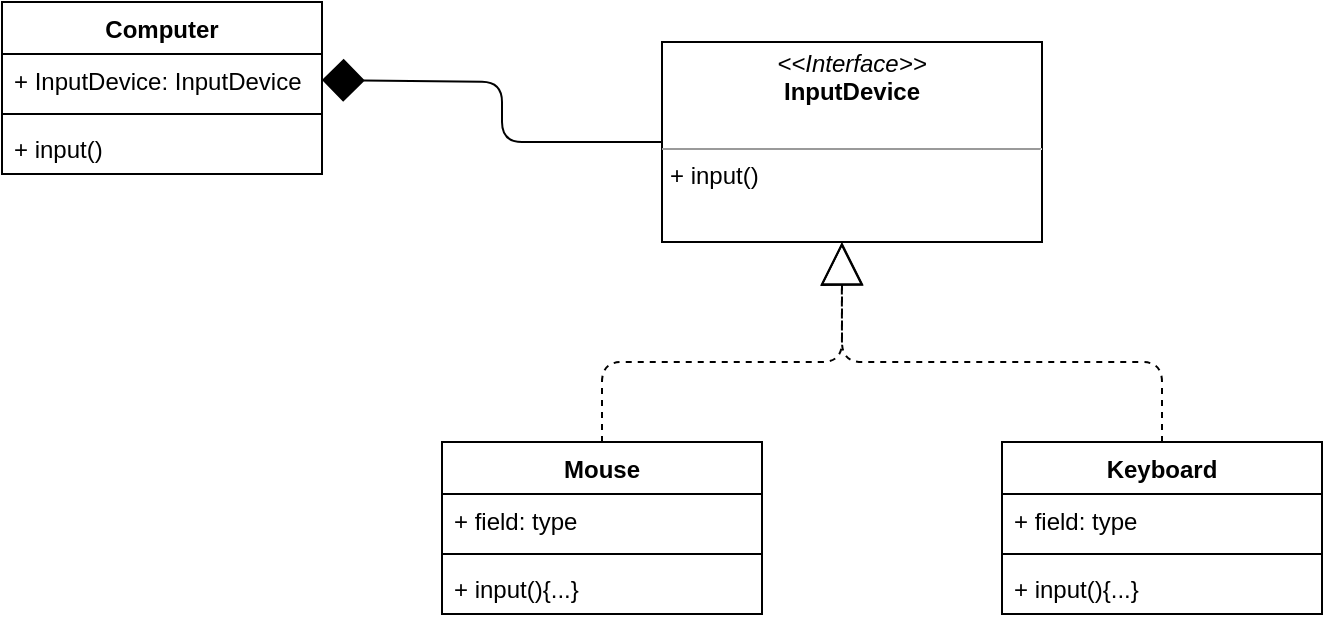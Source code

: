<mxfile>
    <diagram id="m2WNCl78Mv0c-OpRLC_V" name="Page-1">
        <mxGraphModel grid="1" page="1" gridSize="10" guides="1" tooltips="1" connect="1" arrows="1" fold="1" pageScale="1" pageWidth="850" pageHeight="1100" math="0" shadow="0">
            <root>
                <mxCell id="0"/>
                <mxCell id="1" parent="0"/>
                <mxCell id="2" value="Computer" style="swimlane;fontStyle=1;align=center;verticalAlign=top;childLayout=stackLayout;horizontal=1;startSize=26;horizontalStack=0;resizeParent=1;resizeParentMax=0;resizeLast=0;collapsible=1;marginBottom=0;" parent="1" vertex="1">
                    <mxGeometry x="10" y="60" width="160" height="86" as="geometry"/>
                </mxCell>
                <mxCell id="18" value="+ InputDevice: InputDevice" style="text;strokeColor=none;fillColor=none;align=left;verticalAlign=top;spacingLeft=4;spacingRight=4;overflow=hidden;rotatable=0;points=[[0,0.5],[1,0.5]];portConstraint=eastwest;" parent="2" vertex="1">
                    <mxGeometry y="26" width="160" height="26" as="geometry"/>
                </mxCell>
                <mxCell id="4" value="" style="line;strokeWidth=1;fillColor=none;align=left;verticalAlign=middle;spacingTop=-1;spacingLeft=3;spacingRight=3;rotatable=0;labelPosition=right;points=[];portConstraint=eastwest;strokeColor=inherit;" parent="2" vertex="1">
                    <mxGeometry y="52" width="160" height="8" as="geometry"/>
                </mxCell>
                <mxCell id="12" value="+ input()" style="text;strokeColor=none;fillColor=none;align=left;verticalAlign=top;spacingLeft=4;spacingRight=4;overflow=hidden;rotatable=0;points=[[0,0.5],[1,0.5]];portConstraint=eastwest;" parent="2" vertex="1">
                    <mxGeometry y="60" width="160" height="26" as="geometry"/>
                </mxCell>
                <mxCell id="28" style="edgeStyle=none;html=1;endArrow=block;endFill=0;endSize=19;dashed=1;" parent="1" source="6" edge="1">
                    <mxGeometry relative="1" as="geometry">
                        <mxPoint x="430" y="180" as="targetPoint"/>
                        <Array as="points">
                            <mxPoint x="590" y="240"/>
                            <mxPoint x="430" y="240"/>
                        </Array>
                    </mxGeometry>
                </mxCell>
                <mxCell id="6" value="Keyboard" style="swimlane;fontStyle=1;align=center;verticalAlign=top;childLayout=stackLayout;horizontal=1;startSize=26;horizontalStack=0;resizeParent=1;resizeParentMax=0;resizeLast=0;collapsible=1;marginBottom=0;" parent="1" vertex="1">
                    <mxGeometry x="510" y="280" width="160" height="86" as="geometry"/>
                </mxCell>
                <mxCell id="7" value="+ field: type" style="text;strokeColor=none;fillColor=none;align=left;verticalAlign=top;spacingLeft=4;spacingRight=4;overflow=hidden;rotatable=0;points=[[0,0.5],[1,0.5]];portConstraint=eastwest;" parent="6" vertex="1">
                    <mxGeometry y="26" width="160" height="26" as="geometry"/>
                </mxCell>
                <mxCell id="8" value="" style="line;strokeWidth=1;fillColor=none;align=left;verticalAlign=middle;spacingTop=-1;spacingLeft=3;spacingRight=3;rotatable=0;labelPosition=right;points=[];portConstraint=eastwest;strokeColor=inherit;" parent="6" vertex="1">
                    <mxGeometry y="52" width="160" height="8" as="geometry"/>
                </mxCell>
                <mxCell id="9" value="+ input(){...}" style="text;strokeColor=none;fillColor=none;align=left;verticalAlign=top;spacingLeft=4;spacingRight=4;overflow=hidden;rotatable=0;points=[[0,0.5],[1,0.5]];portConstraint=eastwest;" parent="6" vertex="1">
                    <mxGeometry y="60" width="160" height="26" as="geometry"/>
                </mxCell>
                <mxCell id="27" value="" style="edgeStyle=none;html=1;endArrow=block;endFill=0;endSize=19;dashed=1;entryX=0.473;entryY=1.003;entryDx=0;entryDy=0;entryPerimeter=0;" parent="1" source="13" edge="1" target="23">
                    <mxGeometry relative="1" as="geometry">
                        <Array as="points">
                            <mxPoint x="310" y="240"/>
                            <mxPoint x="430" y="240"/>
                        </Array>
                    </mxGeometry>
                </mxCell>
                <mxCell id="13" value="Mouse" style="swimlane;fontStyle=1;align=center;verticalAlign=top;childLayout=stackLayout;horizontal=1;startSize=26;horizontalStack=0;resizeParent=1;resizeParentMax=0;resizeLast=0;collapsible=1;marginBottom=0;" parent="1" vertex="1">
                    <mxGeometry x="230" y="280" width="160" height="86" as="geometry"/>
                </mxCell>
                <mxCell id="14" value="+ field: type" style="text;strokeColor=none;fillColor=none;align=left;verticalAlign=top;spacingLeft=4;spacingRight=4;overflow=hidden;rotatable=0;points=[[0,0.5],[1,0.5]];portConstraint=eastwest;" parent="13" vertex="1">
                    <mxGeometry y="26" width="160" height="26" as="geometry"/>
                </mxCell>
                <mxCell id="15" value="" style="line;strokeWidth=1;fillColor=none;align=left;verticalAlign=middle;spacingTop=-1;spacingLeft=3;spacingRight=3;rotatable=0;labelPosition=right;points=[];portConstraint=eastwest;strokeColor=inherit;" parent="13" vertex="1">
                    <mxGeometry y="52" width="160" height="8" as="geometry"/>
                </mxCell>
                <mxCell id="16" value="+ input(){...}" style="text;strokeColor=none;fillColor=none;align=left;verticalAlign=top;spacingLeft=4;spacingRight=4;overflow=hidden;rotatable=0;points=[[0,0.5],[1,0.5]];portConstraint=eastwest;" parent="13" vertex="1">
                    <mxGeometry y="60" width="160" height="26" as="geometry"/>
                </mxCell>
                <mxCell id="29" style="edgeStyle=none;html=1;exitX=0;exitY=0.5;exitDx=0;exitDy=0;entryX=1;entryY=0.5;entryDx=0;entryDy=0;endArrow=diamond;endFill=1;endSize=19;" parent="1" target="18" edge="1" source="23">
                    <mxGeometry relative="1" as="geometry">
                        <Array as="points">
                            <mxPoint x="260" y="130"/>
                            <mxPoint x="260" y="100"/>
                        </Array>
                    </mxGeometry>
                </mxCell>
                <mxCell id="23" value="&lt;p style=&quot;margin:0px;margin-top:4px;text-align:center;&quot;&gt;&lt;i&gt;&amp;lt;&amp;lt;Interface&amp;gt;&amp;gt;&lt;/i&gt;&lt;br&gt;&lt;b&gt;InputDevice&lt;/b&gt;&lt;/p&gt;&lt;p style=&quot;margin:0px;margin-left:4px;&quot;&gt;&lt;br&gt;&lt;/p&gt;&lt;hr size=&quot;1&quot;&gt;&lt;p style=&quot;margin:0px;margin-left:4px;&quot;&gt;+ input()&lt;br&gt;&lt;br&gt;&lt;/p&gt;" style="verticalAlign=top;align=left;overflow=fill;fontSize=12;fontFamily=Helvetica;html=1;" parent="1" vertex="1">
                    <mxGeometry x="340" y="80" width="190" height="100" as="geometry"/>
                </mxCell>
            </root>
        </mxGraphModel>
    </diagram>
    <diagram id="qIq2pCqMfCft_HPtLTrd" name="Page-2">
        <mxGraphModel dx="1975" dy="752" grid="1" gridSize="10" guides="1" tooltips="1" connect="1" arrows="1" fold="1" page="1" pageScale="1" pageWidth="1654" pageHeight="2336" math="0" shadow="0">
            <root>
                <mxCell id="0"/>
                <mxCell id="1" parent="0"/>
                <mxCell id="kUm0wj8QJ3dh0spMAy3l-1" value="Computer" style="swimlane;fontStyle=1;align=center;verticalAlign=top;childLayout=stackLayout;horizontal=1;startSize=26;horizontalStack=0;resizeParent=1;resizeParentMax=0;resizeLast=0;collapsible=1;marginBottom=0;" parent="1" vertex="1">
                    <mxGeometry x="260" y="260" width="240" height="190" as="geometry"/>
                </mxCell>
                <mxCell id="kUm0wj8QJ3dh0spMAy3l-2" value="+ brand: Brand" style="text;strokeColor=none;fillColor=none;align=left;verticalAlign=top;spacingLeft=4;spacingRight=4;overflow=hidden;rotatable=0;points=[[0,0.5],[1,0.5]];portConstraint=eastwest;" parent="kUm0wj8QJ3dh0spMAy3l-1" vertex="1">
                    <mxGeometry y="26" width="240" height="26" as="geometry"/>
                </mxCell>
                <mxCell id="CRmRL1Y9JHQz2zthi6T9-6" value="+ input_device: InputDevice" style="text;strokeColor=none;fillColor=none;align=left;verticalAlign=top;spacingLeft=4;spacingRight=4;overflow=hidden;rotatable=0;points=[[0,0.5],[1,0.5]];portConstraint=eastwest;" vertex="1" parent="kUm0wj8QJ3dh0spMAy3l-1">
                    <mxGeometry y="52" width="240" height="26" as="geometry"/>
                </mxCell>
                <mxCell id="CRmRL1Y9JHQz2zthi6T9-3" value="+ storage_device: StorageDevice" style="text;strokeColor=none;fillColor=none;align=left;verticalAlign=top;spacingLeft=4;spacingRight=4;overflow=hidden;rotatable=0;points=[[0,0.5],[1,0.5]];portConstraint=eastwest;" vertex="1" parent="kUm0wj8QJ3dh0spMAy3l-1">
                    <mxGeometry y="78" width="240" height="26" as="geometry"/>
                </mxCell>
                <mxCell id="CRmRL1Y9JHQz2zthi6T9-4" value="+ processing_device: ProccessingDevice" style="text;strokeColor=none;fillColor=none;align=left;verticalAlign=top;spacingLeft=4;spacingRight=4;overflow=hidden;rotatable=0;points=[[0,0.5],[1,0.5]];portConstraint=eastwest;" vertex="1" parent="kUm0wj8QJ3dh0spMAy3l-1">
                    <mxGeometry y="104" width="240" height="26" as="geometry"/>
                </mxCell>
                <mxCell id="CRmRL1Y9JHQz2zthi6T9-5" value="+ output_device: OutputDevice" style="text;strokeColor=none;fillColor=none;align=left;verticalAlign=top;spacingLeft=4;spacingRight=4;overflow=hidden;rotatable=0;points=[[0,0.5],[1,0.5]];portConstraint=eastwest;" vertex="1" parent="kUm0wj8QJ3dh0spMAy3l-1">
                    <mxGeometry y="130" width="240" height="26" as="geometry"/>
                </mxCell>
                <mxCell id="kUm0wj8QJ3dh0spMAy3l-3" value="" style="line;strokeWidth=1;fillColor=none;align=left;verticalAlign=middle;spacingTop=-1;spacingLeft=3;spacingRight=3;rotatable=0;labelPosition=right;points=[];portConstraint=eastwest;strokeColor=inherit;" parent="kUm0wj8QJ3dh0spMAy3l-1" vertex="1">
                    <mxGeometry y="156" width="240" height="8" as="geometry"/>
                </mxCell>
                <mxCell id="kUm0wj8QJ3dh0spMAy3l-4" value="+ method(type): type" style="text;strokeColor=none;fillColor=none;align=left;verticalAlign=top;spacingLeft=4;spacingRight=4;overflow=hidden;rotatable=0;points=[[0,0.5],[1,0.5]];portConstraint=eastwest;" parent="kUm0wj8QJ3dh0spMAy3l-1" vertex="1">
                    <mxGeometry y="164" width="240" height="26" as="geometry"/>
                </mxCell>
                <mxCell id="kUm0wj8QJ3dh0spMAy3l-17" style="edgeStyle=none;html=1;exitX=0.5;exitY=0;exitDx=0;exitDy=0;endArrow=block;endFill=0;strokeWidth=2;endSize=20;entryX=0.555;entryY=0.995;entryDx=0;entryDy=0;entryPerimeter=0;" parent="1" source="kUm0wj8QJ3dh0spMAy3l-5" target="kUm0wj8QJ3dh0spMAy3l-4" edge="1">
                    <mxGeometry relative="1" as="geometry">
                        <mxPoint x="390" y="500" as="targetPoint"/>
                    </mxGeometry>
                </mxCell>
                <mxCell id="kUm0wj8QJ3dh0spMAy3l-5" value="Desktop" style="swimlane;fontStyle=1;align=center;verticalAlign=top;childLayout=stackLayout;horizontal=1;startSize=26;horizontalStack=0;resizeParent=1;resizeParentMax=0;resizeLast=0;collapsible=1;marginBottom=0;" parent="1" vertex="1">
                    <mxGeometry x="310" y="610" width="160" height="86" as="geometry"/>
                </mxCell>
                <mxCell id="kUm0wj8QJ3dh0spMAy3l-6" value="+ field: type" style="text;strokeColor=none;fillColor=none;align=left;verticalAlign=top;spacingLeft=4;spacingRight=4;overflow=hidden;rotatable=0;points=[[0,0.5],[1,0.5]];portConstraint=eastwest;" parent="kUm0wj8QJ3dh0spMAy3l-5" vertex="1">
                    <mxGeometry y="26" width="160" height="26" as="geometry"/>
                </mxCell>
                <mxCell id="kUm0wj8QJ3dh0spMAy3l-7" value="" style="line;strokeWidth=1;fillColor=none;align=left;verticalAlign=middle;spacingTop=-1;spacingLeft=3;spacingRight=3;rotatable=0;labelPosition=right;points=[];portConstraint=eastwest;strokeColor=inherit;" parent="kUm0wj8QJ3dh0spMAy3l-5" vertex="1">
                    <mxGeometry y="52" width="160" height="8" as="geometry"/>
                </mxCell>
                <mxCell id="kUm0wj8QJ3dh0spMAy3l-8" value="+ method(type): type" style="text;strokeColor=none;fillColor=none;align=left;verticalAlign=top;spacingLeft=4;spacingRight=4;overflow=hidden;rotatable=0;points=[[0,0.5],[1,0.5]];portConstraint=eastwest;" parent="kUm0wj8QJ3dh0spMAy3l-5" vertex="1">
                    <mxGeometry y="60" width="160" height="26" as="geometry"/>
                </mxCell>
                <mxCell id="kUm0wj8QJ3dh0spMAy3l-18" style="edgeStyle=none;html=1;strokeWidth=2;endArrow=block;endFill=0;endSize=20;exitX=0.5;exitY=0;exitDx=0;exitDy=0;entryX=0.558;entryY=1.039;entryDx=0;entryDy=0;entryPerimeter=0;" parent="1" source="kUm0wj8QJ3dh0spMAy3l-9" target="kUm0wj8QJ3dh0spMAy3l-4" edge="1">
                    <mxGeometry relative="1" as="geometry">
                        <mxPoint x="390" y="500" as="targetPoint"/>
                        <Array as="points">
                            <mxPoint x="687" y="570"/>
                            <mxPoint x="390" y="570"/>
                        </Array>
                    </mxGeometry>
                </mxCell>
                <mxCell id="kUm0wj8QJ3dh0spMAy3l-9" value="Laptop" style="swimlane;fontStyle=1;align=center;verticalAlign=top;childLayout=stackLayout;horizontal=1;startSize=26;horizontalStack=0;resizeParent=1;resizeParentMax=0;resizeLast=0;collapsible=1;marginBottom=0;" parent="1" vertex="1">
                    <mxGeometry x="607" y="610" width="160" height="86" as="geometry"/>
                </mxCell>
                <mxCell id="kUm0wj8QJ3dh0spMAy3l-10" value="+ field: type" style="text;strokeColor=none;fillColor=none;align=left;verticalAlign=top;spacingLeft=4;spacingRight=4;overflow=hidden;rotatable=0;points=[[0,0.5],[1,0.5]];portConstraint=eastwest;" parent="kUm0wj8QJ3dh0spMAy3l-9" vertex="1">
                    <mxGeometry y="26" width="160" height="26" as="geometry"/>
                </mxCell>
                <mxCell id="kUm0wj8QJ3dh0spMAy3l-11" value="" style="line;strokeWidth=1;fillColor=none;align=left;verticalAlign=middle;spacingTop=-1;spacingLeft=3;spacingRight=3;rotatable=0;labelPosition=right;points=[];portConstraint=eastwest;strokeColor=inherit;" parent="kUm0wj8QJ3dh0spMAy3l-9" vertex="1">
                    <mxGeometry y="52" width="160" height="8" as="geometry"/>
                </mxCell>
                <mxCell id="kUm0wj8QJ3dh0spMAy3l-12" value="+ method(type): type" style="text;strokeColor=none;fillColor=none;align=left;verticalAlign=top;spacingLeft=4;spacingRight=4;overflow=hidden;rotatable=0;points=[[0,0.5],[1,0.5]];portConstraint=eastwest;" parent="kUm0wj8QJ3dh0spMAy3l-9" vertex="1">
                    <mxGeometry y="60" width="160" height="26" as="geometry"/>
                </mxCell>
                <mxCell id="kUm0wj8QJ3dh0spMAy3l-19" style="edgeStyle=none;html=1;entryX=0.561;entryY=1.013;entryDx=0;entryDy=0;entryPerimeter=0;strokeWidth=2;endArrow=block;endFill=0;endSize=20;exitX=0.5;exitY=0;exitDx=0;exitDy=0;" parent="1" source="kUm0wj8QJ3dh0spMAy3l-13" target="kUm0wj8QJ3dh0spMAy3l-4" edge="1">
                    <mxGeometry relative="1" as="geometry">
                        <Array as="points">
                            <mxPoint x="120" y="570"/>
                            <mxPoint x="390" y="570"/>
                        </Array>
                    </mxGeometry>
                </mxCell>
                <mxCell id="kUm0wj8QJ3dh0spMAy3l-13" value="walltop" style="swimlane;fontStyle=1;align=center;verticalAlign=top;childLayout=stackLayout;horizontal=1;startSize=26;horizontalStack=0;resizeParent=1;resizeParentMax=0;resizeLast=0;collapsible=1;marginBottom=0;" parent="1" vertex="1">
                    <mxGeometry x="40" y="610" width="160" height="86" as="geometry"/>
                </mxCell>
                <mxCell id="kUm0wj8QJ3dh0spMAy3l-14" value="+ field: type" style="text;strokeColor=none;fillColor=none;align=left;verticalAlign=top;spacingLeft=4;spacingRight=4;overflow=hidden;rotatable=0;points=[[0,0.5],[1,0.5]];portConstraint=eastwest;" parent="kUm0wj8QJ3dh0spMAy3l-13" vertex="1">
                    <mxGeometry y="26" width="160" height="26" as="geometry"/>
                </mxCell>
                <mxCell id="kUm0wj8QJ3dh0spMAy3l-15" value="" style="line;strokeWidth=1;fillColor=none;align=left;verticalAlign=middle;spacingTop=-1;spacingLeft=3;spacingRight=3;rotatable=0;labelPosition=right;points=[];portConstraint=eastwest;strokeColor=inherit;" parent="kUm0wj8QJ3dh0spMAy3l-13" vertex="1">
                    <mxGeometry y="52" width="160" height="8" as="geometry"/>
                </mxCell>
                <mxCell id="kUm0wj8QJ3dh0spMAy3l-16" value="+ method(type): type" style="text;strokeColor=none;fillColor=none;align=left;verticalAlign=top;spacingLeft=4;spacingRight=4;overflow=hidden;rotatable=0;points=[[0,0.5],[1,0.5]];portConstraint=eastwest;" parent="kUm0wj8QJ3dh0spMAy3l-13" vertex="1">
                    <mxGeometry y="60" width="160" height="26" as="geometry"/>
                </mxCell>
                <mxCell id="kUm0wj8QJ3dh0spMAy3l-43" style="edgeStyle=none;html=1;exitX=0.5;exitY=0;exitDx=0;exitDy=0;entryX=0.5;entryY=1;entryDx=0;entryDy=0;dashed=1;strokeWidth=2;endArrow=block;endFill=0;endSize=20;" parent="1" source="kUm0wj8QJ3dh0spMAy3l-24" target="kUm0wj8QJ3dh0spMAy3l-40" edge="1">
                    <mxGeometry relative="1" as="geometry">
                        <Array as="points">
                            <mxPoint x="980" y="570"/>
                            <mxPoint x="1190" y="570"/>
                        </Array>
                    </mxGeometry>
                </mxCell>
                <mxCell id="kUm0wj8QJ3dh0spMAy3l-24" value="Hp" style="swimlane;fontStyle=1;align=center;verticalAlign=top;childLayout=stackLayout;horizontal=1;startSize=20;horizontalStack=0;resizeParent=1;resizeParentMax=0;resizeLast=0;collapsible=1;marginBottom=0;" parent="1" vertex="1">
                    <mxGeometry x="900" y="670" width="160" height="80" as="geometry"/>
                </mxCell>
                <mxCell id="kUm0wj8QJ3dh0spMAy3l-25" value="+ field: type" style="text;strokeColor=none;fillColor=none;align=left;verticalAlign=top;spacingLeft=4;spacingRight=4;overflow=hidden;rotatable=0;points=[[0,0.5],[1,0.5]];portConstraint=eastwest;" parent="kUm0wj8QJ3dh0spMAy3l-24" vertex="1">
                    <mxGeometry y="20" width="160" height="26" as="geometry"/>
                </mxCell>
                <mxCell id="kUm0wj8QJ3dh0spMAy3l-26" value="" style="line;strokeWidth=1;fillColor=none;align=left;verticalAlign=middle;spacingTop=-1;spacingLeft=3;spacingRight=3;rotatable=0;labelPosition=right;points=[];portConstraint=eastwest;strokeColor=inherit;" parent="kUm0wj8QJ3dh0spMAy3l-24" vertex="1">
                    <mxGeometry y="46" width="160" height="8" as="geometry"/>
                </mxCell>
                <mxCell id="kUm0wj8QJ3dh0spMAy3l-27" value="+ method(type): type" style="text;strokeColor=none;fillColor=none;align=left;verticalAlign=top;spacingLeft=4;spacingRight=4;overflow=hidden;rotatable=0;points=[[0,0.5],[1,0.5]];portConstraint=eastwest;" parent="kUm0wj8QJ3dh0spMAy3l-24" vertex="1">
                    <mxGeometry y="54" width="160" height="26" as="geometry"/>
                </mxCell>
                <mxCell id="kUm0wj8QJ3dh0spMAy3l-41" style="edgeStyle=none;html=1;exitX=0.5;exitY=0;exitDx=0;exitDy=0;entryX=0.5;entryY=1;entryDx=0;entryDy=0;strokeWidth=2;endArrow=block;endFill=0;endSize=20;dashed=1;" parent="1" source="kUm0wj8QJ3dh0spMAy3l-28" target="kUm0wj8QJ3dh0spMAy3l-40" edge="1">
                    <mxGeometry relative="1" as="geometry"/>
                </mxCell>
                <mxCell id="kUm0wj8QJ3dh0spMAy3l-28" value="Dell" style="swimlane;fontStyle=1;align=center;verticalAlign=top;childLayout=stackLayout;horizontal=1;startSize=20;horizontalStack=0;resizeParent=1;resizeParentMax=0;resizeLast=0;collapsible=1;marginBottom=0;" parent="1" vertex="1">
                    <mxGeometry x="1110" y="760" width="160" height="80" as="geometry"/>
                </mxCell>
                <mxCell id="kUm0wj8QJ3dh0spMAy3l-29" value="+ name: string" style="text;strokeColor=none;fillColor=none;align=left;verticalAlign=top;spacingLeft=4;spacingRight=4;overflow=hidden;rotatable=0;points=[[0,0.5],[1,0.5]];portConstraint=eastwest;" parent="kUm0wj8QJ3dh0spMAy3l-28" vertex="1">
                    <mxGeometry y="20" width="160" height="26" as="geometry"/>
                </mxCell>
                <mxCell id="kUm0wj8QJ3dh0spMAy3l-30" value="" style="line;strokeWidth=1;fillColor=none;align=left;verticalAlign=middle;spacingTop=-1;spacingLeft=3;spacingRight=3;rotatable=0;labelPosition=right;points=[];portConstraint=eastwest;strokeColor=inherit;" parent="kUm0wj8QJ3dh0spMAy3l-28" vertex="1">
                    <mxGeometry y="46" width="160" height="8" as="geometry"/>
                </mxCell>
                <mxCell id="kUm0wj8QJ3dh0spMAy3l-31" value="+ method(type): type" style="text;strokeColor=none;fillColor=none;align=left;verticalAlign=top;spacingLeft=4;spacingRight=4;overflow=hidden;rotatable=0;points=[[0,0.5],[1,0.5]];portConstraint=eastwest;" parent="kUm0wj8QJ3dh0spMAy3l-28" vertex="1">
                    <mxGeometry y="54" width="160" height="26" as="geometry"/>
                </mxCell>
                <mxCell id="kUm0wj8QJ3dh0spMAy3l-42" style="edgeStyle=none;html=1;entryX=0.366;entryY=1.002;entryDx=0;entryDy=0;dashed=1;strokeWidth=2;endArrow=block;endFill=0;endSize=20;entryPerimeter=0;" parent="1" source="kUm0wj8QJ3dh0spMAy3l-32" target="kUm0wj8QJ3dh0spMAy3l-40" edge="1">
                    <mxGeometry relative="1" as="geometry">
                        <Array as="points">
                            <mxPoint x="1350" y="570"/>
                            <mxPoint x="1165" y="570"/>
                        </Array>
                    </mxGeometry>
                </mxCell>
                <mxCell id="kUm0wj8QJ3dh0spMAy3l-32" value="Lenovo" style="swimlane;fontStyle=1;align=center;verticalAlign=top;childLayout=stackLayout;horizontal=1;startSize=20;horizontalStack=0;resizeParent=1;resizeParentMax=0;resizeLast=0;collapsible=1;marginBottom=0;" parent="1" vertex="1">
                    <mxGeometry x="1270" y="640" width="160" height="80" as="geometry"/>
                </mxCell>
                <mxCell id="kUm0wj8QJ3dh0spMAy3l-33" value="+ field: type" style="text;strokeColor=none;fillColor=none;align=left;verticalAlign=top;spacingLeft=4;spacingRight=4;overflow=hidden;rotatable=0;points=[[0,0.5],[1,0.5]];portConstraint=eastwest;" parent="kUm0wj8QJ3dh0spMAy3l-32" vertex="1">
                    <mxGeometry y="20" width="160" height="26" as="geometry"/>
                </mxCell>
                <mxCell id="kUm0wj8QJ3dh0spMAy3l-34" value="" style="line;strokeWidth=1;fillColor=none;align=left;verticalAlign=middle;spacingTop=-1;spacingLeft=3;spacingRight=3;rotatable=0;labelPosition=right;points=[];portConstraint=eastwest;strokeColor=inherit;" parent="kUm0wj8QJ3dh0spMAy3l-32" vertex="1">
                    <mxGeometry y="46" width="160" height="8" as="geometry"/>
                </mxCell>
                <mxCell id="kUm0wj8QJ3dh0spMAy3l-35" value="+ method(type): type" style="text;strokeColor=none;fillColor=none;align=left;verticalAlign=top;spacingLeft=4;spacingRight=4;overflow=hidden;rotatable=0;points=[[0,0.5],[1,0.5]];portConstraint=eastwest;" parent="kUm0wj8QJ3dh0spMAy3l-32" vertex="1">
                    <mxGeometry y="54" width="160" height="26" as="geometry"/>
                </mxCell>
                <mxCell id="kUm0wj8QJ3dh0spMAy3l-44" style="edgeStyle=none;html=1;exitX=0.5;exitY=0;exitDx=0;exitDy=0;dashed=1;strokeWidth=2;endArrow=block;endFill=0;endSize=20;entryX=0.626;entryY=1.019;entryDx=0;entryDy=0;entryPerimeter=0;" parent="1" source="kUm0wj8QJ3dh0spMAy3l-36" target="kUm0wj8QJ3dh0spMAy3l-40" edge="1">
                    <mxGeometry relative="1" as="geometry">
                        <mxPoint x="1190" y="460" as="targetPoint"/>
                        <Array as="points">
                            <mxPoint x="1510" y="560"/>
                            <mxPoint x="1214" y="560"/>
                        </Array>
                    </mxGeometry>
                </mxCell>
                <mxCell id="kUm0wj8QJ3dh0spMAy3l-36" value="IBM" style="swimlane;fontStyle=1;align=center;verticalAlign=top;childLayout=stackLayout;horizontal=1;startSize=20;horizontalStack=0;resizeParent=1;resizeParentMax=0;resizeLast=0;collapsible=1;marginBottom=0;" parent="1" vertex="1">
                    <mxGeometry x="1430" y="750" width="160" height="80" as="geometry"/>
                </mxCell>
                <mxCell id="kUm0wj8QJ3dh0spMAy3l-37" value="+ field: type" style="text;strokeColor=none;fillColor=none;align=left;verticalAlign=top;spacingLeft=4;spacingRight=4;overflow=hidden;rotatable=0;points=[[0,0.5],[1,0.5]];portConstraint=eastwest;" parent="kUm0wj8QJ3dh0spMAy3l-36" vertex="1">
                    <mxGeometry y="20" width="160" height="26" as="geometry"/>
                </mxCell>
                <mxCell id="kUm0wj8QJ3dh0spMAy3l-38" value="" style="line;strokeWidth=1;fillColor=none;align=left;verticalAlign=middle;spacingTop=-1;spacingLeft=3;spacingRight=3;rotatable=0;labelPosition=right;points=[];portConstraint=eastwest;strokeColor=inherit;" parent="kUm0wj8QJ3dh0spMAy3l-36" vertex="1">
                    <mxGeometry y="46" width="160" height="8" as="geometry"/>
                </mxCell>
                <mxCell id="kUm0wj8QJ3dh0spMAy3l-39" value="+ method(type): type" style="text;strokeColor=none;fillColor=none;align=left;verticalAlign=top;spacingLeft=4;spacingRight=4;overflow=hidden;rotatable=0;points=[[0,0.5],[1,0.5]];portConstraint=eastwest;" parent="kUm0wj8QJ3dh0spMAy3l-36" vertex="1">
                    <mxGeometry y="54" width="160" height="26" as="geometry"/>
                </mxCell>
                <mxCell id="kUm0wj8QJ3dh0spMAy3l-40" value="&lt;p style=&quot;margin:0px;margin-top:4px;text-align:center;&quot;&gt;&lt;i&gt;&amp;lt;&amp;lt;Interface&amp;gt;&amp;gt;&lt;/i&gt;&lt;br&gt;&lt;b&gt;Brand&lt;/b&gt;&lt;/p&gt;&lt;hr size=&quot;1&quot;&gt;&lt;p style=&quot;margin:0px;margin-left:4px;&quot;&gt;+ Name: string&lt;/p&gt;&lt;hr size=&quot;1&quot;&gt;&lt;p style=&quot;margin:0px;margin-left:4px;&quot;&gt;+ method1(Type): Type&lt;br&gt;&lt;/p&gt;" style="verticalAlign=top;align=left;overflow=fill;fontSize=12;fontFamily=Helvetica;html=1;" parent="1" vertex="1">
                    <mxGeometry x="1095" y="310" width="190" height="110" as="geometry"/>
                </mxCell>
                <mxCell id="kUm0wj8QJ3dh0spMAy3l-45" style="edgeStyle=none;html=1;exitX=1;exitY=0.5;exitDx=0;exitDy=0;strokeWidth=2;endArrow=none;endFill=0;endSize=24;startArrow=diamondThin;startFill=1;startSize=41;" parent="1" source="CRmRL1Y9JHQz2zthi6T9-4" edge="1">
                    <mxGeometry relative="1" as="geometry">
                        <mxPoint x="1100" y="377" as="targetPoint"/>
                    </mxGeometry>
                </mxCell>
            </root>
        </mxGraphModel>
    </diagram>
</mxfile>